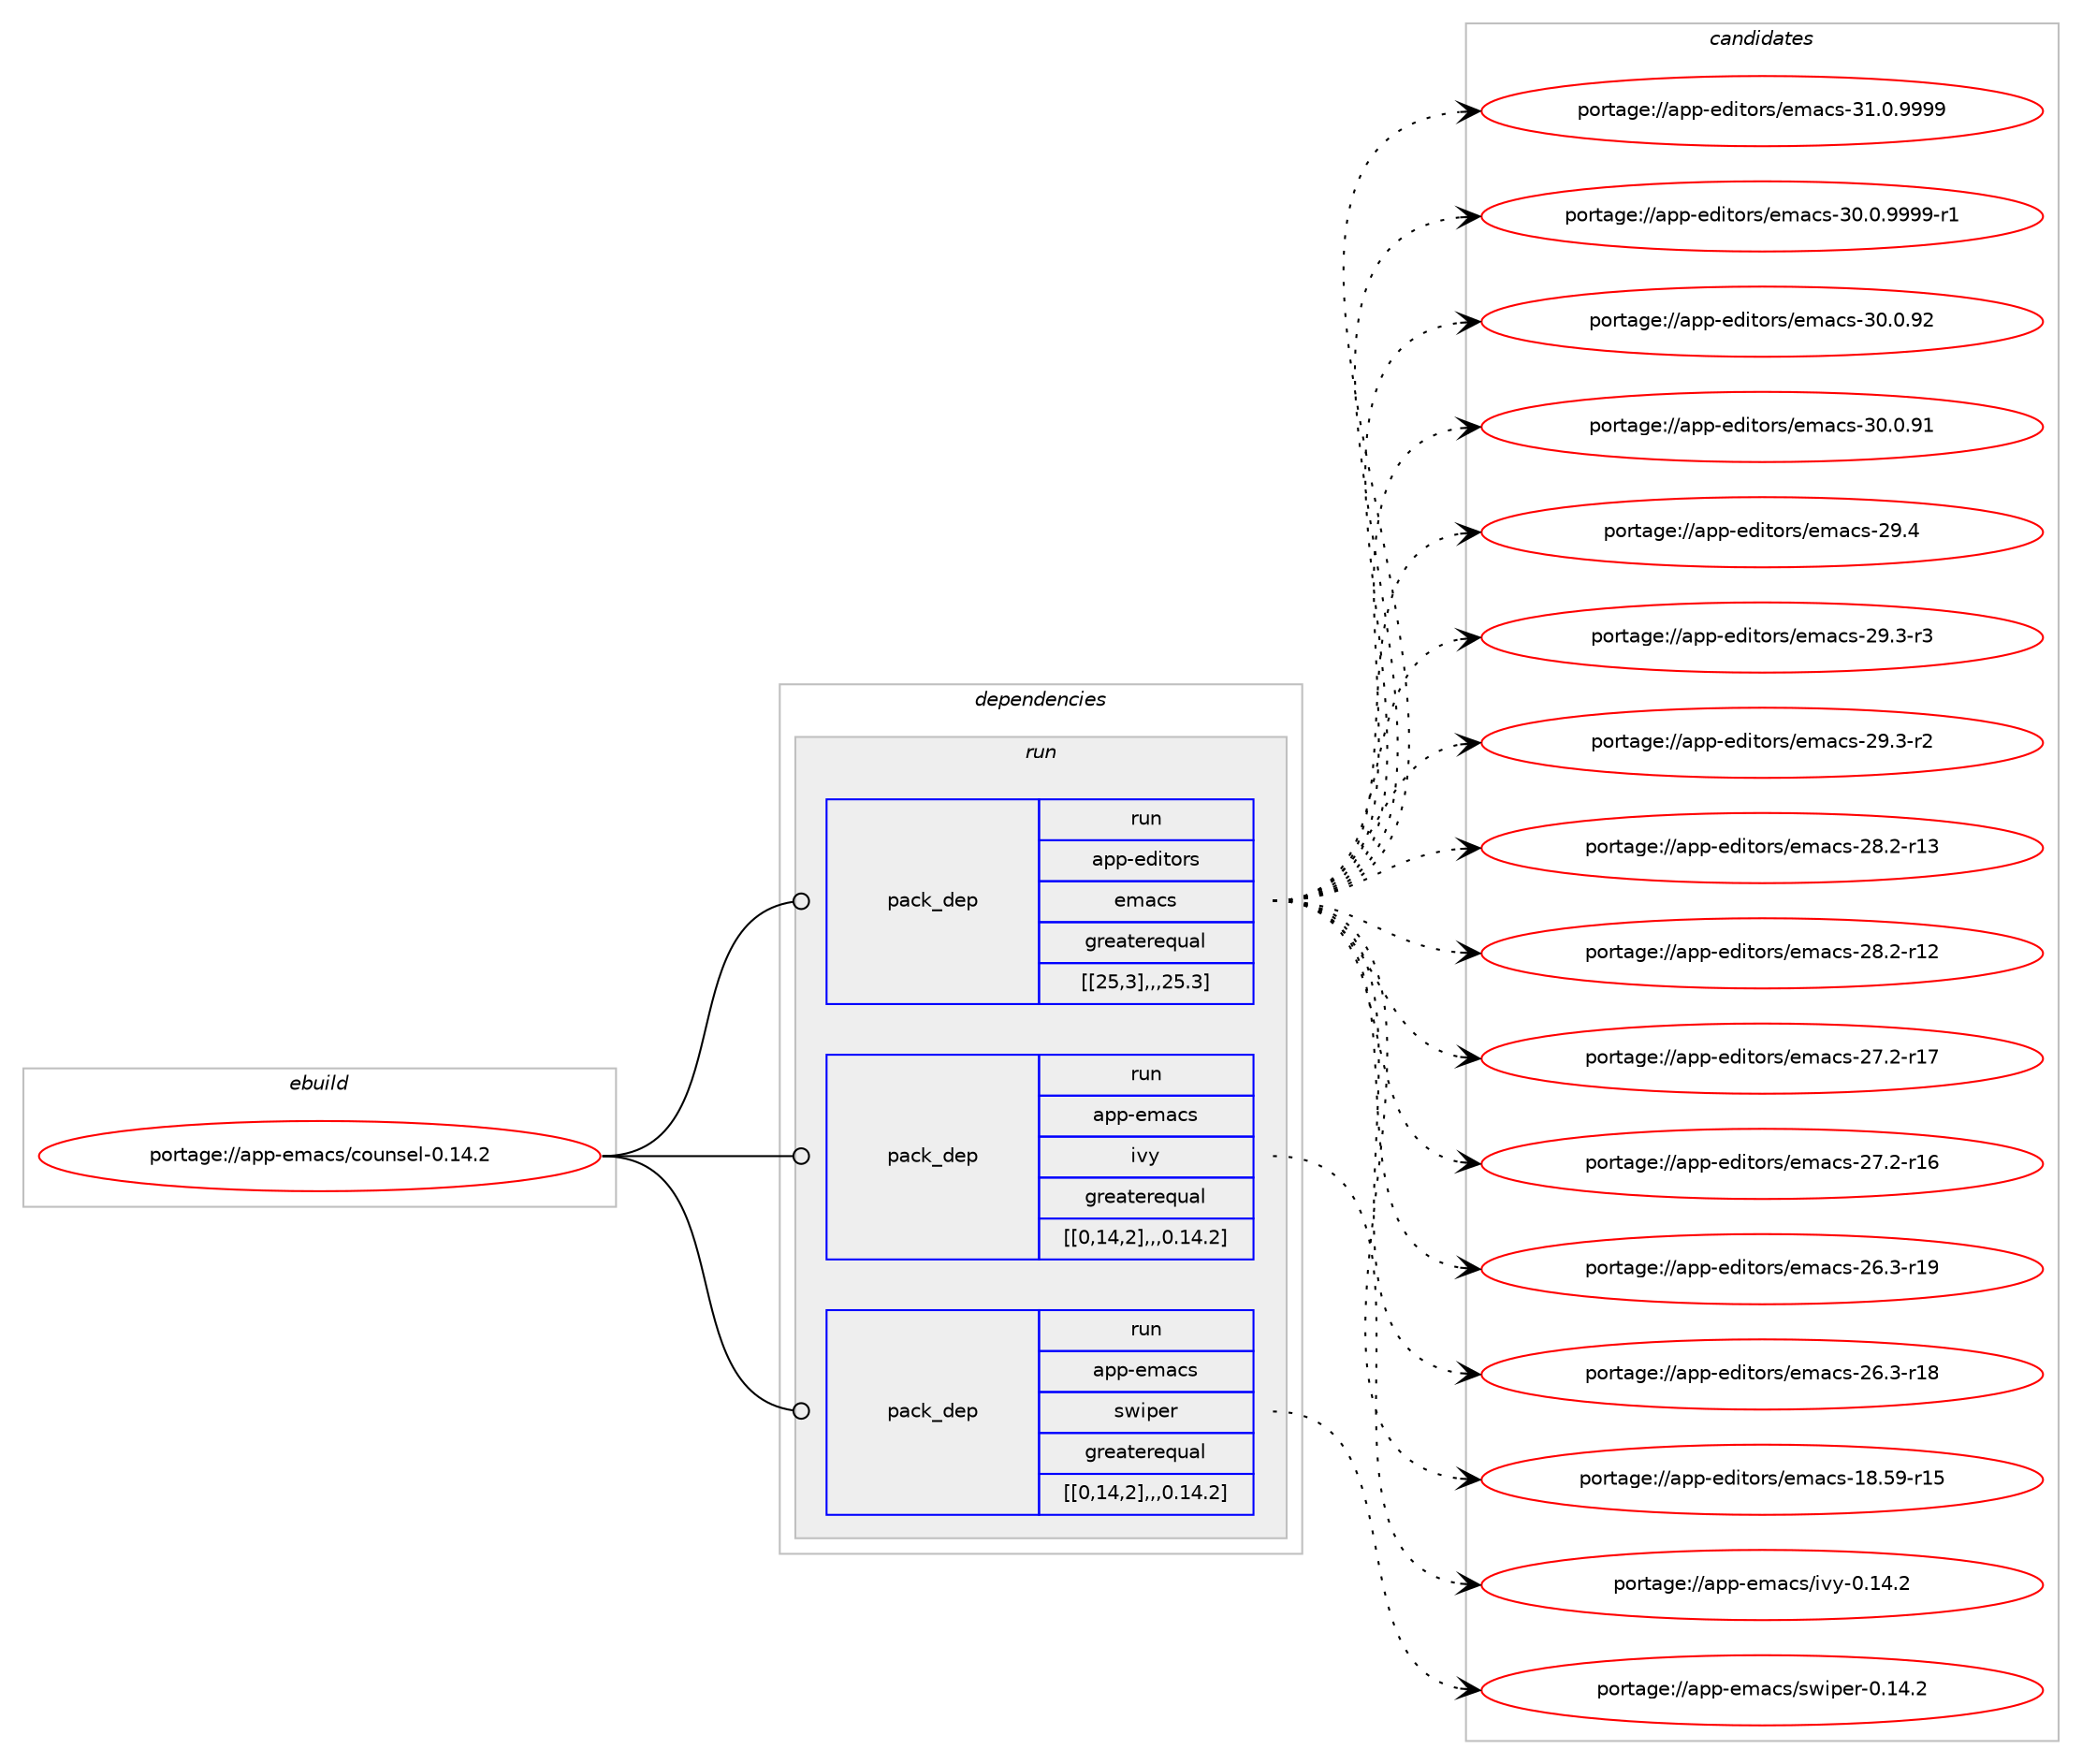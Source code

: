 digraph prolog {

# *************
# Graph options
# *************

newrank=true;
concentrate=true;
compound=true;
graph [rankdir=LR,fontname=Helvetica,fontsize=10,ranksep=1.5];#, ranksep=2.5, nodesep=0.2];
edge  [arrowhead=vee];
node  [fontname=Helvetica,fontsize=10];

# **********
# The ebuild
# **********

subgraph cluster_leftcol {
color=gray;
label=<<i>ebuild</i>>;
id [label="portage://app-emacs/counsel-0.14.2", color=red, width=4, href="../app-emacs/counsel-0.14.2.svg"];
}

# ****************
# The dependencies
# ****************

subgraph cluster_midcol {
color=gray;
label=<<i>dependencies</i>>;
subgraph cluster_compile {
fillcolor="#eeeeee";
style=filled;
label=<<i>compile</i>>;
}
subgraph cluster_compileandrun {
fillcolor="#eeeeee";
style=filled;
label=<<i>compile and run</i>>;
}
subgraph cluster_run {
fillcolor="#eeeeee";
style=filled;
label=<<i>run</i>>;
subgraph pack15062 {
dependency20864 [label=<<TABLE BORDER="0" CELLBORDER="1" CELLSPACING="0" CELLPADDING="4" WIDTH="220"><TR><TD ROWSPAN="6" CELLPADDING="30">pack_dep</TD></TR><TR><TD WIDTH="110">run</TD></TR><TR><TD>app-editors</TD></TR><TR><TD>emacs</TD></TR><TR><TD>greaterequal</TD></TR><TR><TD>[[25,3],,,25.3]</TD></TR></TABLE>>, shape=none, color=blue];
}
id:e -> dependency20864:w [weight=20,style="solid",arrowhead="odot"];
subgraph pack15065 {
dependency20869 [label=<<TABLE BORDER="0" CELLBORDER="1" CELLSPACING="0" CELLPADDING="4" WIDTH="220"><TR><TD ROWSPAN="6" CELLPADDING="30">pack_dep</TD></TR><TR><TD WIDTH="110">run</TD></TR><TR><TD>app-emacs</TD></TR><TR><TD>ivy</TD></TR><TR><TD>greaterequal</TD></TR><TR><TD>[[0,14,2],,,0.14.2]</TD></TR></TABLE>>, shape=none, color=blue];
}
id:e -> dependency20869:w [weight=20,style="solid",arrowhead="odot"];
subgraph pack15083 {
dependency20896 [label=<<TABLE BORDER="0" CELLBORDER="1" CELLSPACING="0" CELLPADDING="4" WIDTH="220"><TR><TD ROWSPAN="6" CELLPADDING="30">pack_dep</TD></TR><TR><TD WIDTH="110">run</TD></TR><TR><TD>app-emacs</TD></TR><TR><TD>swiper</TD></TR><TR><TD>greaterequal</TD></TR><TR><TD>[[0,14,2],,,0.14.2]</TD></TR></TABLE>>, shape=none, color=blue];
}
id:e -> dependency20896:w [weight=20,style="solid",arrowhead="odot"];
}
}

# **************
# The candidates
# **************

subgraph cluster_choices {
rank=same;
color=gray;
label=<<i>candidates</i>>;

subgraph choice13391 {
color=black;
nodesep=1;
choice971121124510110010511611111411547101109979911545514946484657575757 [label="portage://app-editors/emacs-31.0.9999", color=red, width=4,href="../app-editors/emacs-31.0.9999.svg"];
choice9711211245101100105116111114115471011099799115455148464846575757574511449 [label="portage://app-editors/emacs-30.0.9999-r1", color=red, width=4,href="../app-editors/emacs-30.0.9999-r1.svg"];
choice97112112451011001051161111141154710110997991154551484648465750 [label="portage://app-editors/emacs-30.0.92", color=red, width=4,href="../app-editors/emacs-30.0.92.svg"];
choice97112112451011001051161111141154710110997991154551484648465749 [label="portage://app-editors/emacs-30.0.91", color=red, width=4,href="../app-editors/emacs-30.0.91.svg"];
choice97112112451011001051161111141154710110997991154550574652 [label="portage://app-editors/emacs-29.4", color=red, width=4,href="../app-editors/emacs-29.4.svg"];
choice971121124510110010511611111411547101109979911545505746514511451 [label="portage://app-editors/emacs-29.3-r3", color=red, width=4,href="../app-editors/emacs-29.3-r3.svg"];
choice971121124510110010511611111411547101109979911545505746514511450 [label="portage://app-editors/emacs-29.3-r2", color=red, width=4,href="../app-editors/emacs-29.3-r2.svg"];
choice97112112451011001051161111141154710110997991154550564650451144951 [label="portage://app-editors/emacs-28.2-r13", color=red, width=4,href="../app-editors/emacs-28.2-r13.svg"];
choice97112112451011001051161111141154710110997991154550564650451144950 [label="portage://app-editors/emacs-28.2-r12", color=red, width=4,href="../app-editors/emacs-28.2-r12.svg"];
choice97112112451011001051161111141154710110997991154550554650451144955 [label="portage://app-editors/emacs-27.2-r17", color=red, width=4,href="../app-editors/emacs-27.2-r17.svg"];
choice97112112451011001051161111141154710110997991154550554650451144954 [label="portage://app-editors/emacs-27.2-r16", color=red, width=4,href="../app-editors/emacs-27.2-r16.svg"];
choice97112112451011001051161111141154710110997991154550544651451144957 [label="portage://app-editors/emacs-26.3-r19", color=red, width=4,href="../app-editors/emacs-26.3-r19.svg"];
choice97112112451011001051161111141154710110997991154550544651451144956 [label="portage://app-editors/emacs-26.3-r18", color=red, width=4,href="../app-editors/emacs-26.3-r18.svg"];
choice9711211245101100105116111114115471011099799115454956465357451144953 [label="portage://app-editors/emacs-18.59-r15", color=red, width=4,href="../app-editors/emacs-18.59-r15.svg"];
dependency20864:e -> choice971121124510110010511611111411547101109979911545514946484657575757:w [style=dotted,weight="100"];
dependency20864:e -> choice9711211245101100105116111114115471011099799115455148464846575757574511449:w [style=dotted,weight="100"];
dependency20864:e -> choice97112112451011001051161111141154710110997991154551484648465750:w [style=dotted,weight="100"];
dependency20864:e -> choice97112112451011001051161111141154710110997991154551484648465749:w [style=dotted,weight="100"];
dependency20864:e -> choice97112112451011001051161111141154710110997991154550574652:w [style=dotted,weight="100"];
dependency20864:e -> choice971121124510110010511611111411547101109979911545505746514511451:w [style=dotted,weight="100"];
dependency20864:e -> choice971121124510110010511611111411547101109979911545505746514511450:w [style=dotted,weight="100"];
dependency20864:e -> choice97112112451011001051161111141154710110997991154550564650451144951:w [style=dotted,weight="100"];
dependency20864:e -> choice97112112451011001051161111141154710110997991154550564650451144950:w [style=dotted,weight="100"];
dependency20864:e -> choice97112112451011001051161111141154710110997991154550554650451144955:w [style=dotted,weight="100"];
dependency20864:e -> choice97112112451011001051161111141154710110997991154550554650451144954:w [style=dotted,weight="100"];
dependency20864:e -> choice97112112451011001051161111141154710110997991154550544651451144957:w [style=dotted,weight="100"];
dependency20864:e -> choice97112112451011001051161111141154710110997991154550544651451144956:w [style=dotted,weight="100"];
dependency20864:e -> choice9711211245101100105116111114115471011099799115454956465357451144953:w [style=dotted,weight="100"];
}
subgraph choice13427 {
color=black;
nodesep=1;
choice971121124510110997991154710511812145484649524650 [label="portage://app-emacs/ivy-0.14.2", color=red, width=4,href="../app-emacs/ivy-0.14.2.svg"];
dependency20869:e -> choice971121124510110997991154710511812145484649524650:w [style=dotted,weight="100"];
}
subgraph choice13434 {
color=black;
nodesep=1;
choice971121124510110997991154711511910511210111445484649524650 [label="portage://app-emacs/swiper-0.14.2", color=red, width=4,href="../app-emacs/swiper-0.14.2.svg"];
dependency20896:e -> choice971121124510110997991154711511910511210111445484649524650:w [style=dotted,weight="100"];
}
}

}
